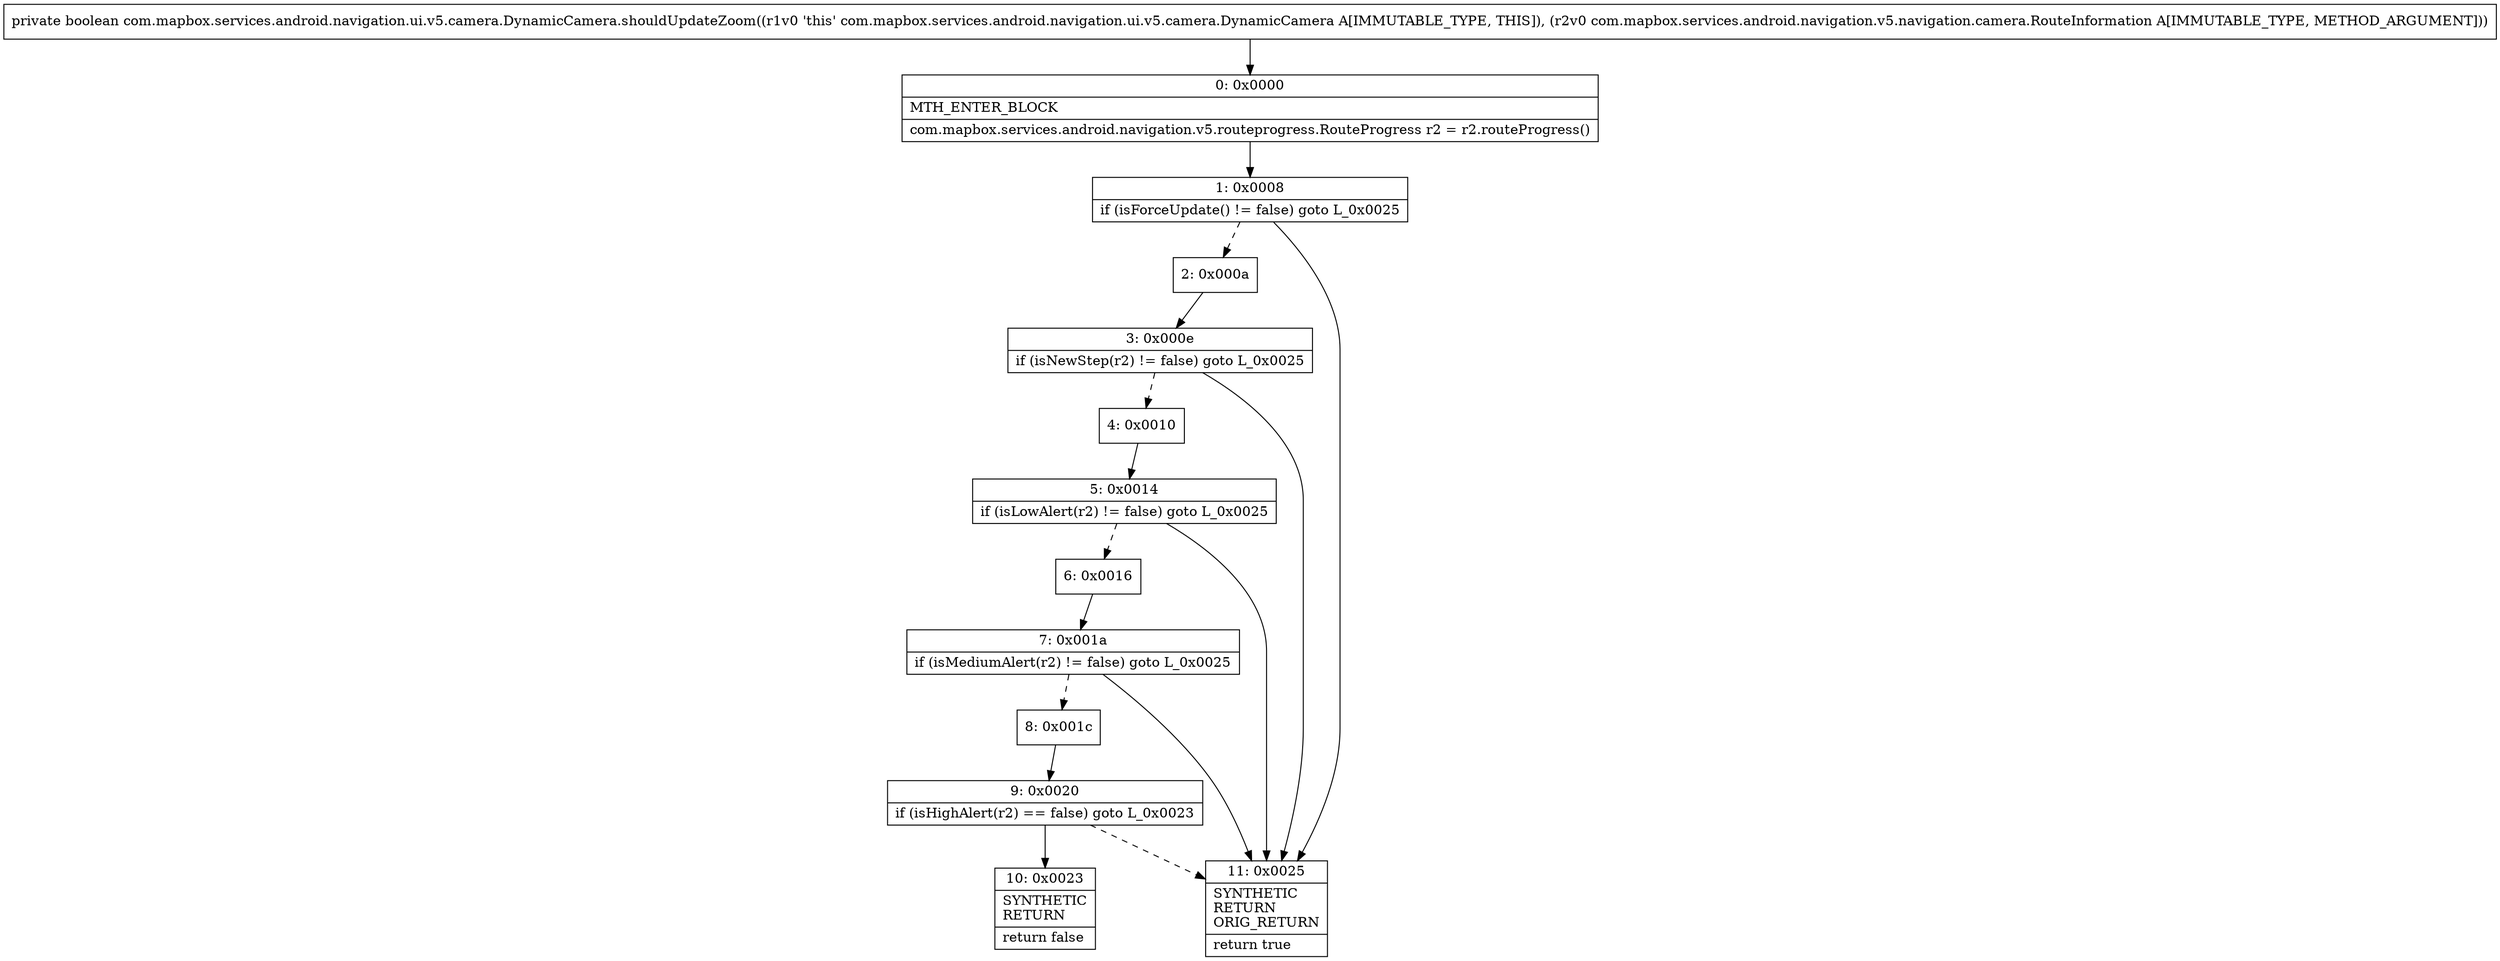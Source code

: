 digraph "CFG forcom.mapbox.services.android.navigation.ui.v5.camera.DynamicCamera.shouldUpdateZoom(Lcom\/mapbox\/services\/android\/navigation\/v5\/navigation\/camera\/RouteInformation;)Z" {
Node_0 [shape=record,label="{0\:\ 0x0000|MTH_ENTER_BLOCK\l|com.mapbox.services.android.navigation.v5.routeprogress.RouteProgress r2 = r2.routeProgress()\l}"];
Node_1 [shape=record,label="{1\:\ 0x0008|if (isForceUpdate() != false) goto L_0x0025\l}"];
Node_2 [shape=record,label="{2\:\ 0x000a}"];
Node_3 [shape=record,label="{3\:\ 0x000e|if (isNewStep(r2) != false) goto L_0x0025\l}"];
Node_4 [shape=record,label="{4\:\ 0x0010}"];
Node_5 [shape=record,label="{5\:\ 0x0014|if (isLowAlert(r2) != false) goto L_0x0025\l}"];
Node_6 [shape=record,label="{6\:\ 0x0016}"];
Node_7 [shape=record,label="{7\:\ 0x001a|if (isMediumAlert(r2) != false) goto L_0x0025\l}"];
Node_8 [shape=record,label="{8\:\ 0x001c}"];
Node_9 [shape=record,label="{9\:\ 0x0020|if (isHighAlert(r2) == false) goto L_0x0023\l}"];
Node_10 [shape=record,label="{10\:\ 0x0023|SYNTHETIC\lRETURN\l|return false\l}"];
Node_11 [shape=record,label="{11\:\ 0x0025|SYNTHETIC\lRETURN\lORIG_RETURN\l|return true\l}"];
MethodNode[shape=record,label="{private boolean com.mapbox.services.android.navigation.ui.v5.camera.DynamicCamera.shouldUpdateZoom((r1v0 'this' com.mapbox.services.android.navigation.ui.v5.camera.DynamicCamera A[IMMUTABLE_TYPE, THIS]), (r2v0 com.mapbox.services.android.navigation.v5.navigation.camera.RouteInformation A[IMMUTABLE_TYPE, METHOD_ARGUMENT])) }"];
MethodNode -> Node_0;
Node_0 -> Node_1;
Node_1 -> Node_2[style=dashed];
Node_1 -> Node_11;
Node_2 -> Node_3;
Node_3 -> Node_4[style=dashed];
Node_3 -> Node_11;
Node_4 -> Node_5;
Node_5 -> Node_6[style=dashed];
Node_5 -> Node_11;
Node_6 -> Node_7;
Node_7 -> Node_8[style=dashed];
Node_7 -> Node_11;
Node_8 -> Node_9;
Node_9 -> Node_10;
Node_9 -> Node_11[style=dashed];
}

